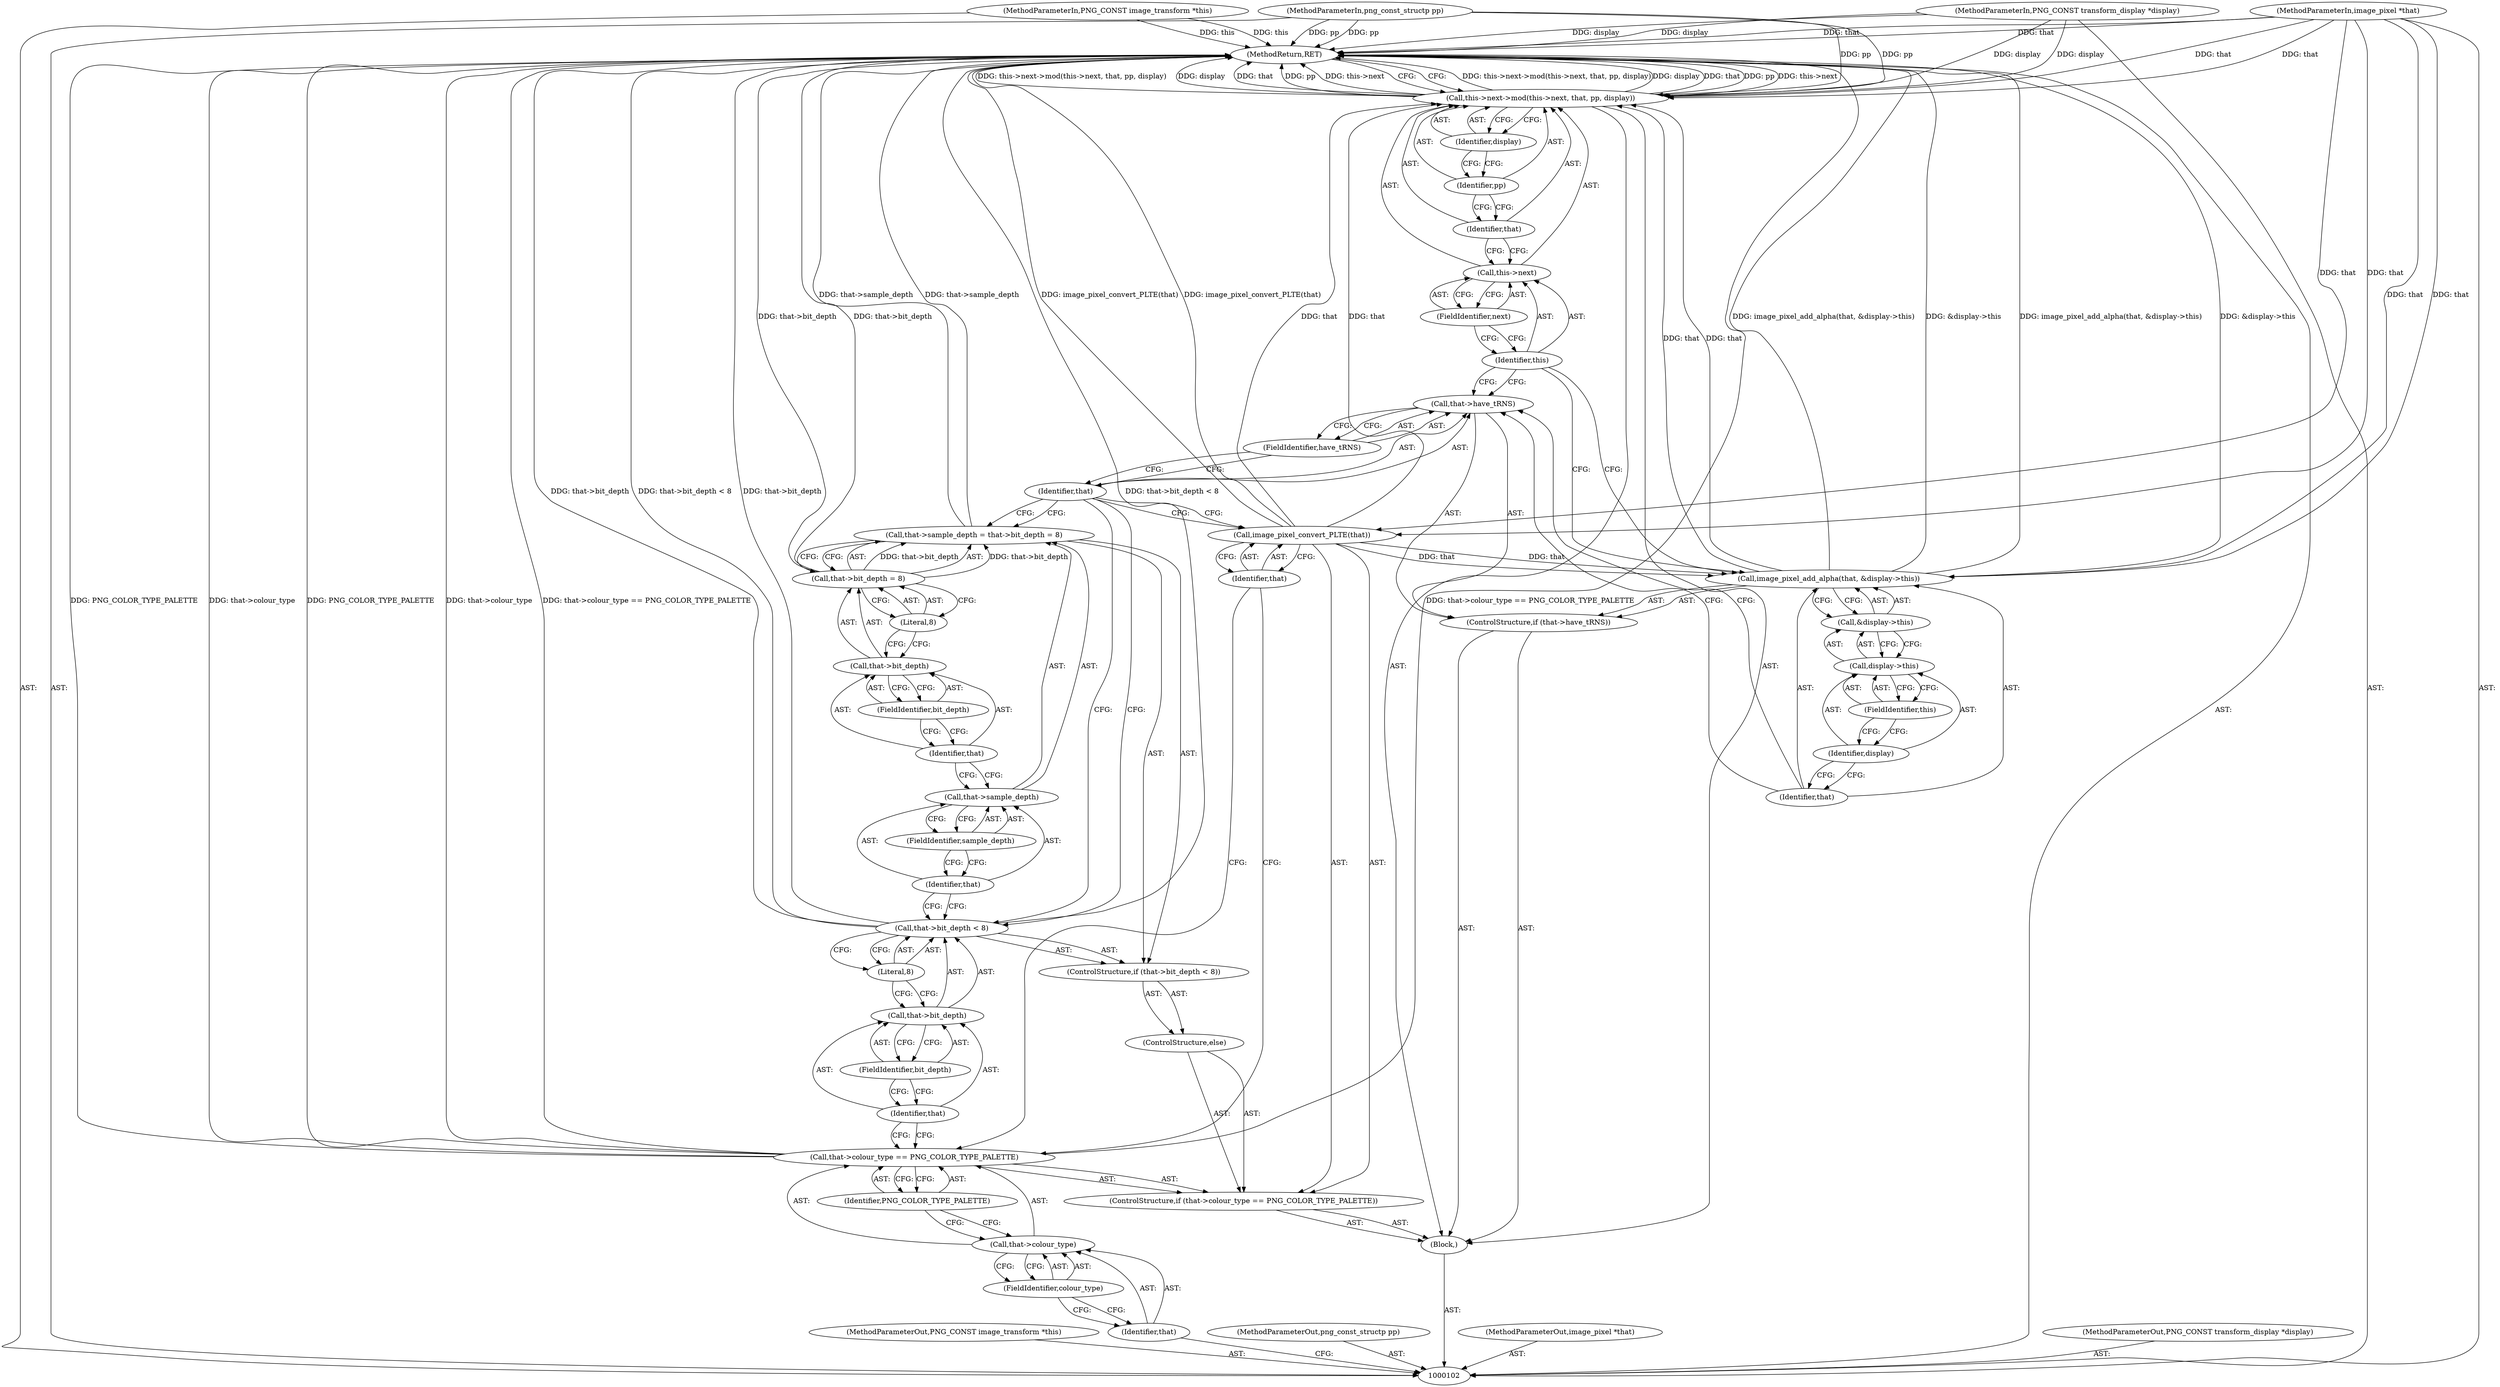 digraph "1_Android_9d4853418ab2f754c2b63e091c29c5529b8b86ca_67" {
"1000149" [label="(MethodReturn,RET)"];
"1000103" [label="(MethodParameterIn,PNG_CONST image_transform *this)"];
"1000198" [label="(MethodParameterOut,PNG_CONST image_transform *this)"];
"1000126" [label="(FieldIdentifier,sample_depth)"];
"1000127" [label="(Call,that->bit_depth = 8)"];
"1000128" [label="(Call,that->bit_depth)"];
"1000129" [label="(Identifier,that)"];
"1000130" [label="(FieldIdentifier,bit_depth)"];
"1000131" [label="(Literal,8)"];
"1000123" [label="(Call,that->sample_depth = that->bit_depth = 8)"];
"1000124" [label="(Call,that->sample_depth)"];
"1000125" [label="(Identifier,that)"];
"1000135" [label="(FieldIdentifier,have_tRNS)"];
"1000132" [label="(ControlStructure,if (that->have_tRNS))"];
"1000133" [label="(Call,that->have_tRNS)"];
"1000134" [label="(Identifier,that)"];
"1000137" [label="(Identifier,that)"];
"1000138" [label="(Call,&display->this)"];
"1000139" [label="(Call,display->this)"];
"1000140" [label="(Identifier,display)"];
"1000141" [label="(FieldIdentifier,this)"];
"1000136" [label="(Call,image_pixel_add_alpha(that, &display->this))"];
"1000143" [label="(Call,this->next)"];
"1000144" [label="(Identifier,this)"];
"1000145" [label="(FieldIdentifier,next)"];
"1000146" [label="(Identifier,that)"];
"1000147" [label="(Identifier,pp)"];
"1000142" [label="(Call,this->next->mod(this->next, that, pp, display))"];
"1000148" [label="(Identifier,display)"];
"1000105" [label="(MethodParameterIn,png_const_structp pp)"];
"1000200" [label="(MethodParameterOut,png_const_structp pp)"];
"1000104" [label="(MethodParameterIn,image_pixel *that)"];
"1000199" [label="(MethodParameterOut,image_pixel *that)"];
"1000106" [label="(MethodParameterIn,PNG_CONST transform_display *display)"];
"1000201" [label="(MethodParameterOut,PNG_CONST transform_display *display)"];
"1000107" [label="(Block,)"];
"1000112" [label="(FieldIdentifier,colour_type)"];
"1000113" [label="(Identifier,PNG_COLOR_TYPE_PALETTE)"];
"1000108" [label="(ControlStructure,if (that->colour_type == PNG_COLOR_TYPE_PALETTE))"];
"1000109" [label="(Call,that->colour_type == PNG_COLOR_TYPE_PALETTE)"];
"1000110" [label="(Call,that->colour_type)"];
"1000111" [label="(Identifier,that)"];
"1000115" [label="(Identifier,that)"];
"1000114" [label="(Call,image_pixel_convert_PLTE(that))"];
"1000116" [label="(ControlStructure,else)"];
"1000118" [label="(Call,that->bit_depth < 8)"];
"1000119" [label="(Call,that->bit_depth)"];
"1000120" [label="(Identifier,that)"];
"1000121" [label="(FieldIdentifier,bit_depth)"];
"1000122" [label="(Literal,8)"];
"1000117" [label="(ControlStructure,if (that->bit_depth < 8))"];
"1000149" -> "1000102"  [label="AST: "];
"1000149" -> "1000142"  [label="CFG: "];
"1000142" -> "1000149"  [label="DDG: this->next->mod(this->next, that, pp, display)"];
"1000142" -> "1000149"  [label="DDG: display"];
"1000142" -> "1000149"  [label="DDG: that"];
"1000142" -> "1000149"  [label="DDG: pp"];
"1000142" -> "1000149"  [label="DDG: this->next"];
"1000104" -> "1000149"  [label="DDG: that"];
"1000105" -> "1000149"  [label="DDG: pp"];
"1000114" -> "1000149"  [label="DDG: image_pixel_convert_PLTE(that)"];
"1000103" -> "1000149"  [label="DDG: this"];
"1000118" -> "1000149"  [label="DDG: that->bit_depth < 8"];
"1000118" -> "1000149"  [label="DDG: that->bit_depth"];
"1000123" -> "1000149"  [label="DDG: that->sample_depth"];
"1000109" -> "1000149"  [label="DDG: PNG_COLOR_TYPE_PALETTE"];
"1000109" -> "1000149"  [label="DDG: that->colour_type"];
"1000109" -> "1000149"  [label="DDG: that->colour_type == PNG_COLOR_TYPE_PALETTE"];
"1000136" -> "1000149"  [label="DDG: image_pixel_add_alpha(that, &display->this)"];
"1000136" -> "1000149"  [label="DDG: &display->this"];
"1000127" -> "1000149"  [label="DDG: that->bit_depth"];
"1000106" -> "1000149"  [label="DDG: display"];
"1000103" -> "1000102"  [label="AST: "];
"1000103" -> "1000149"  [label="DDG: this"];
"1000198" -> "1000102"  [label="AST: "];
"1000126" -> "1000124"  [label="AST: "];
"1000126" -> "1000125"  [label="CFG: "];
"1000124" -> "1000126"  [label="CFG: "];
"1000127" -> "1000123"  [label="AST: "];
"1000127" -> "1000131"  [label="CFG: "];
"1000128" -> "1000127"  [label="AST: "];
"1000131" -> "1000127"  [label="AST: "];
"1000123" -> "1000127"  [label="CFG: "];
"1000127" -> "1000149"  [label="DDG: that->bit_depth"];
"1000127" -> "1000123"  [label="DDG: that->bit_depth"];
"1000128" -> "1000127"  [label="AST: "];
"1000128" -> "1000130"  [label="CFG: "];
"1000129" -> "1000128"  [label="AST: "];
"1000130" -> "1000128"  [label="AST: "];
"1000131" -> "1000128"  [label="CFG: "];
"1000129" -> "1000128"  [label="AST: "];
"1000129" -> "1000124"  [label="CFG: "];
"1000130" -> "1000129"  [label="CFG: "];
"1000130" -> "1000128"  [label="AST: "];
"1000130" -> "1000129"  [label="CFG: "];
"1000128" -> "1000130"  [label="CFG: "];
"1000131" -> "1000127"  [label="AST: "];
"1000131" -> "1000128"  [label="CFG: "];
"1000127" -> "1000131"  [label="CFG: "];
"1000123" -> "1000117"  [label="AST: "];
"1000123" -> "1000127"  [label="CFG: "];
"1000124" -> "1000123"  [label="AST: "];
"1000127" -> "1000123"  [label="AST: "];
"1000134" -> "1000123"  [label="CFG: "];
"1000123" -> "1000149"  [label="DDG: that->sample_depth"];
"1000127" -> "1000123"  [label="DDG: that->bit_depth"];
"1000124" -> "1000123"  [label="AST: "];
"1000124" -> "1000126"  [label="CFG: "];
"1000125" -> "1000124"  [label="AST: "];
"1000126" -> "1000124"  [label="AST: "];
"1000129" -> "1000124"  [label="CFG: "];
"1000125" -> "1000124"  [label="AST: "];
"1000125" -> "1000118"  [label="CFG: "];
"1000126" -> "1000125"  [label="CFG: "];
"1000135" -> "1000133"  [label="AST: "];
"1000135" -> "1000134"  [label="CFG: "];
"1000133" -> "1000135"  [label="CFG: "];
"1000132" -> "1000107"  [label="AST: "];
"1000133" -> "1000132"  [label="AST: "];
"1000136" -> "1000132"  [label="AST: "];
"1000133" -> "1000132"  [label="AST: "];
"1000133" -> "1000135"  [label="CFG: "];
"1000134" -> "1000133"  [label="AST: "];
"1000135" -> "1000133"  [label="AST: "];
"1000137" -> "1000133"  [label="CFG: "];
"1000144" -> "1000133"  [label="CFG: "];
"1000134" -> "1000133"  [label="AST: "];
"1000134" -> "1000114"  [label="CFG: "];
"1000134" -> "1000123"  [label="CFG: "];
"1000134" -> "1000118"  [label="CFG: "];
"1000135" -> "1000134"  [label="CFG: "];
"1000137" -> "1000136"  [label="AST: "];
"1000137" -> "1000133"  [label="CFG: "];
"1000140" -> "1000137"  [label="CFG: "];
"1000138" -> "1000136"  [label="AST: "];
"1000138" -> "1000139"  [label="CFG: "];
"1000139" -> "1000138"  [label="AST: "];
"1000136" -> "1000138"  [label="CFG: "];
"1000139" -> "1000138"  [label="AST: "];
"1000139" -> "1000141"  [label="CFG: "];
"1000140" -> "1000139"  [label="AST: "];
"1000141" -> "1000139"  [label="AST: "];
"1000138" -> "1000139"  [label="CFG: "];
"1000140" -> "1000139"  [label="AST: "];
"1000140" -> "1000137"  [label="CFG: "];
"1000141" -> "1000140"  [label="CFG: "];
"1000141" -> "1000139"  [label="AST: "];
"1000141" -> "1000140"  [label="CFG: "];
"1000139" -> "1000141"  [label="CFG: "];
"1000136" -> "1000132"  [label="AST: "];
"1000136" -> "1000138"  [label="CFG: "];
"1000137" -> "1000136"  [label="AST: "];
"1000138" -> "1000136"  [label="AST: "];
"1000144" -> "1000136"  [label="CFG: "];
"1000136" -> "1000149"  [label="DDG: image_pixel_add_alpha(that, &display->this)"];
"1000136" -> "1000149"  [label="DDG: &display->this"];
"1000114" -> "1000136"  [label="DDG: that"];
"1000104" -> "1000136"  [label="DDG: that"];
"1000136" -> "1000142"  [label="DDG: that"];
"1000143" -> "1000142"  [label="AST: "];
"1000143" -> "1000145"  [label="CFG: "];
"1000144" -> "1000143"  [label="AST: "];
"1000145" -> "1000143"  [label="AST: "];
"1000146" -> "1000143"  [label="CFG: "];
"1000144" -> "1000143"  [label="AST: "];
"1000144" -> "1000136"  [label="CFG: "];
"1000144" -> "1000133"  [label="CFG: "];
"1000145" -> "1000144"  [label="CFG: "];
"1000145" -> "1000143"  [label="AST: "];
"1000145" -> "1000144"  [label="CFG: "];
"1000143" -> "1000145"  [label="CFG: "];
"1000146" -> "1000142"  [label="AST: "];
"1000146" -> "1000143"  [label="CFG: "];
"1000147" -> "1000146"  [label="CFG: "];
"1000147" -> "1000142"  [label="AST: "];
"1000147" -> "1000146"  [label="CFG: "];
"1000148" -> "1000147"  [label="CFG: "];
"1000142" -> "1000107"  [label="AST: "];
"1000142" -> "1000148"  [label="CFG: "];
"1000143" -> "1000142"  [label="AST: "];
"1000146" -> "1000142"  [label="AST: "];
"1000147" -> "1000142"  [label="AST: "];
"1000148" -> "1000142"  [label="AST: "];
"1000149" -> "1000142"  [label="CFG: "];
"1000142" -> "1000149"  [label="DDG: this->next->mod(this->next, that, pp, display)"];
"1000142" -> "1000149"  [label="DDG: display"];
"1000142" -> "1000149"  [label="DDG: that"];
"1000142" -> "1000149"  [label="DDG: pp"];
"1000142" -> "1000149"  [label="DDG: this->next"];
"1000114" -> "1000142"  [label="DDG: that"];
"1000136" -> "1000142"  [label="DDG: that"];
"1000104" -> "1000142"  [label="DDG: that"];
"1000105" -> "1000142"  [label="DDG: pp"];
"1000106" -> "1000142"  [label="DDG: display"];
"1000148" -> "1000142"  [label="AST: "];
"1000148" -> "1000147"  [label="CFG: "];
"1000142" -> "1000148"  [label="CFG: "];
"1000105" -> "1000102"  [label="AST: "];
"1000105" -> "1000149"  [label="DDG: pp"];
"1000105" -> "1000142"  [label="DDG: pp"];
"1000200" -> "1000102"  [label="AST: "];
"1000104" -> "1000102"  [label="AST: "];
"1000104" -> "1000149"  [label="DDG: that"];
"1000104" -> "1000114"  [label="DDG: that"];
"1000104" -> "1000136"  [label="DDG: that"];
"1000104" -> "1000142"  [label="DDG: that"];
"1000199" -> "1000102"  [label="AST: "];
"1000106" -> "1000102"  [label="AST: "];
"1000106" -> "1000149"  [label="DDG: display"];
"1000106" -> "1000142"  [label="DDG: display"];
"1000201" -> "1000102"  [label="AST: "];
"1000107" -> "1000102"  [label="AST: "];
"1000108" -> "1000107"  [label="AST: "];
"1000132" -> "1000107"  [label="AST: "];
"1000142" -> "1000107"  [label="AST: "];
"1000112" -> "1000110"  [label="AST: "];
"1000112" -> "1000111"  [label="CFG: "];
"1000110" -> "1000112"  [label="CFG: "];
"1000113" -> "1000109"  [label="AST: "];
"1000113" -> "1000110"  [label="CFG: "];
"1000109" -> "1000113"  [label="CFG: "];
"1000108" -> "1000107"  [label="AST: "];
"1000109" -> "1000108"  [label="AST: "];
"1000114" -> "1000108"  [label="AST: "];
"1000116" -> "1000108"  [label="AST: "];
"1000109" -> "1000108"  [label="AST: "];
"1000109" -> "1000113"  [label="CFG: "];
"1000110" -> "1000109"  [label="AST: "];
"1000113" -> "1000109"  [label="AST: "];
"1000115" -> "1000109"  [label="CFG: "];
"1000120" -> "1000109"  [label="CFG: "];
"1000109" -> "1000149"  [label="DDG: PNG_COLOR_TYPE_PALETTE"];
"1000109" -> "1000149"  [label="DDG: that->colour_type"];
"1000109" -> "1000149"  [label="DDG: that->colour_type == PNG_COLOR_TYPE_PALETTE"];
"1000110" -> "1000109"  [label="AST: "];
"1000110" -> "1000112"  [label="CFG: "];
"1000111" -> "1000110"  [label="AST: "];
"1000112" -> "1000110"  [label="AST: "];
"1000113" -> "1000110"  [label="CFG: "];
"1000111" -> "1000110"  [label="AST: "];
"1000111" -> "1000102"  [label="CFG: "];
"1000112" -> "1000111"  [label="CFG: "];
"1000115" -> "1000114"  [label="AST: "];
"1000115" -> "1000109"  [label="CFG: "];
"1000114" -> "1000115"  [label="CFG: "];
"1000114" -> "1000108"  [label="AST: "];
"1000114" -> "1000115"  [label="CFG: "];
"1000115" -> "1000114"  [label="AST: "];
"1000134" -> "1000114"  [label="CFG: "];
"1000114" -> "1000149"  [label="DDG: image_pixel_convert_PLTE(that)"];
"1000104" -> "1000114"  [label="DDG: that"];
"1000114" -> "1000136"  [label="DDG: that"];
"1000114" -> "1000142"  [label="DDG: that"];
"1000116" -> "1000108"  [label="AST: "];
"1000117" -> "1000116"  [label="AST: "];
"1000118" -> "1000117"  [label="AST: "];
"1000118" -> "1000122"  [label="CFG: "];
"1000119" -> "1000118"  [label="AST: "];
"1000122" -> "1000118"  [label="AST: "];
"1000125" -> "1000118"  [label="CFG: "];
"1000134" -> "1000118"  [label="CFG: "];
"1000118" -> "1000149"  [label="DDG: that->bit_depth < 8"];
"1000118" -> "1000149"  [label="DDG: that->bit_depth"];
"1000119" -> "1000118"  [label="AST: "];
"1000119" -> "1000121"  [label="CFG: "];
"1000120" -> "1000119"  [label="AST: "];
"1000121" -> "1000119"  [label="AST: "];
"1000122" -> "1000119"  [label="CFG: "];
"1000120" -> "1000119"  [label="AST: "];
"1000120" -> "1000109"  [label="CFG: "];
"1000121" -> "1000120"  [label="CFG: "];
"1000121" -> "1000119"  [label="AST: "];
"1000121" -> "1000120"  [label="CFG: "];
"1000119" -> "1000121"  [label="CFG: "];
"1000122" -> "1000118"  [label="AST: "];
"1000122" -> "1000119"  [label="CFG: "];
"1000118" -> "1000122"  [label="CFG: "];
"1000117" -> "1000116"  [label="AST: "];
"1000118" -> "1000117"  [label="AST: "];
"1000123" -> "1000117"  [label="AST: "];
}

